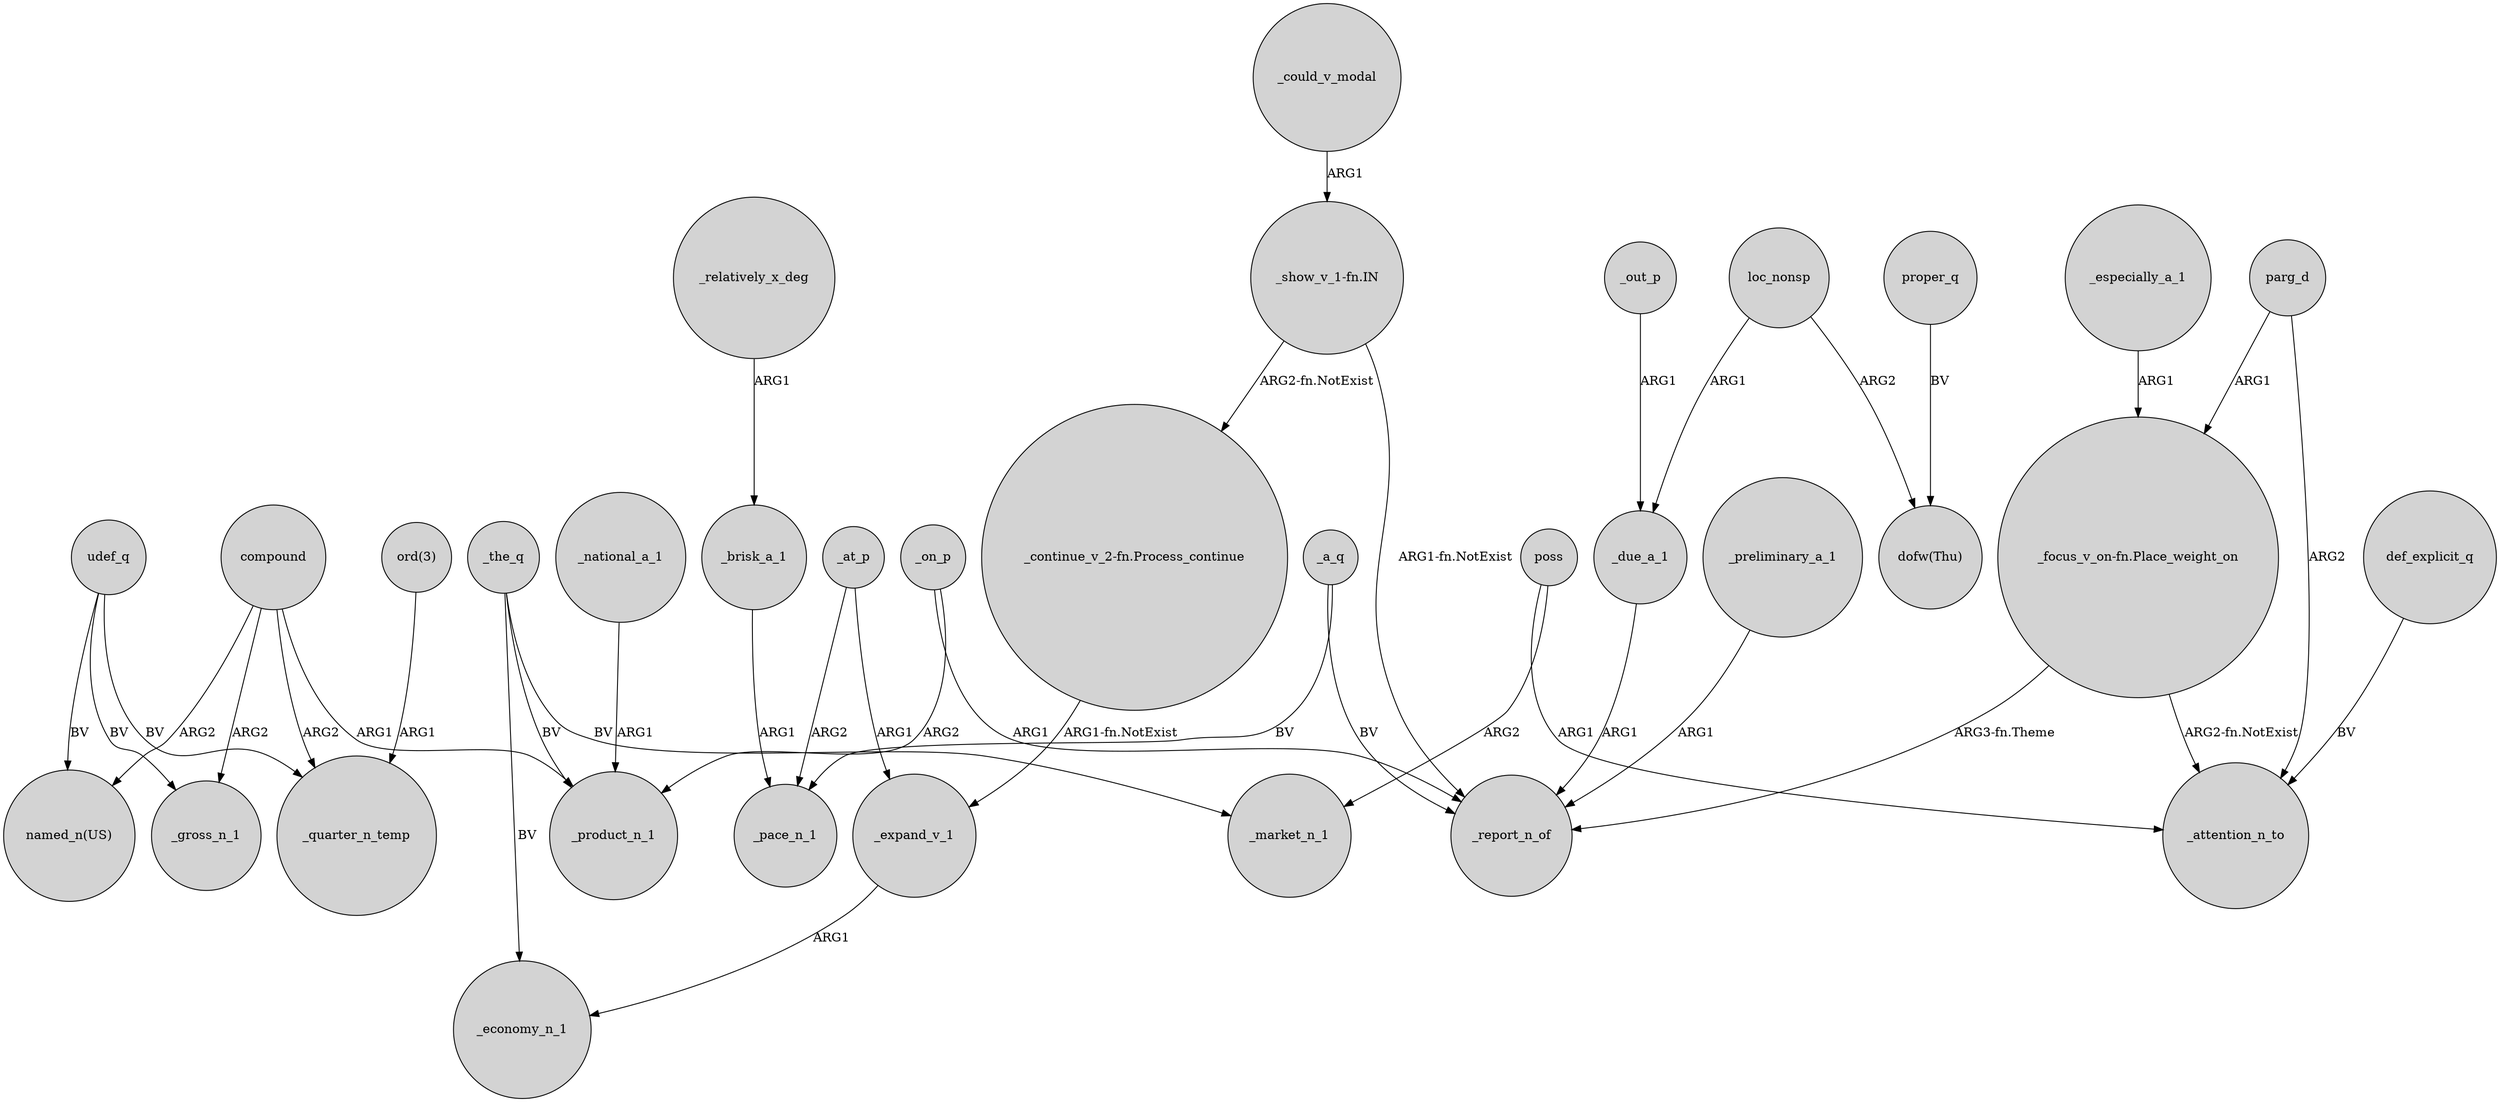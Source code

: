 digraph {
	node [shape=circle style=filled]
	_a_q -> _report_n_of [label=BV]
	"_focus_v_on-fn.Place_weight_on" -> _attention_n_to [label="ARG2-fn.NotExist"]
	compound -> _product_n_1 [label=ARG1]
	compound -> _quarter_n_temp [label=ARG2]
	_especially_a_1 -> "_focus_v_on-fn.Place_weight_on" [label=ARG1]
	udef_q -> "named_n(US)" [label=BV]
	_a_q -> _pace_n_1 [label=BV]
	_expand_v_1 -> _economy_n_1 [label=ARG1]
	_out_p -> _due_a_1 [label=ARG1]
	poss -> _attention_n_to [label=ARG1]
	_could_v_modal -> "_show_v_1-fn.IN" [label=ARG1]
	_the_q -> _economy_n_1 [label=BV]
	_on_p -> _product_n_1 [label=ARG2]
	_relatively_x_deg -> _brisk_a_1 [label=ARG1]
	parg_d -> _attention_n_to [label=ARG2]
	"_show_v_1-fn.IN" -> _report_n_of [label="ARG1-fn.NotExist"]
	"_focus_v_on-fn.Place_weight_on" -> _report_n_of [label="ARG3-fn.Theme"]
	compound -> "named_n(US)" [label=ARG2]
	loc_nonsp -> _due_a_1 [label=ARG1]
	poss -> _market_n_1 [label=ARG2]
	"ord(3)" -> _quarter_n_temp [label=ARG1]
	udef_q -> _gross_n_1 [label=BV]
	_national_a_1 -> _product_n_1 [label=ARG1]
	parg_d -> "_focus_v_on-fn.Place_weight_on" [label=ARG1]
	_at_p -> _expand_v_1 [label=ARG1]
	proper_q -> "dofw(Thu)" [label=BV]
	loc_nonsp -> "dofw(Thu)" [label=ARG2]
	_on_p -> _report_n_of [label=ARG1]
	compound -> _gross_n_1 [label=ARG2]
	_preliminary_a_1 -> _report_n_of [label=ARG1]
	_the_q -> _product_n_1 [label=BV]
	udef_q -> _quarter_n_temp [label=BV]
	_the_q -> _market_n_1 [label=BV]
	_due_a_1 -> _report_n_of [label=ARG1]
	_brisk_a_1 -> _pace_n_1 [label=ARG1]
	_at_p -> _pace_n_1 [label=ARG2]
	"_show_v_1-fn.IN" -> "_continue_v_2-fn.Process_continue" [label="ARG2-fn.NotExist"]
	def_explicit_q -> _attention_n_to [label=BV]
	"_continue_v_2-fn.Process_continue" -> _expand_v_1 [label="ARG1-fn.NotExist"]
}
